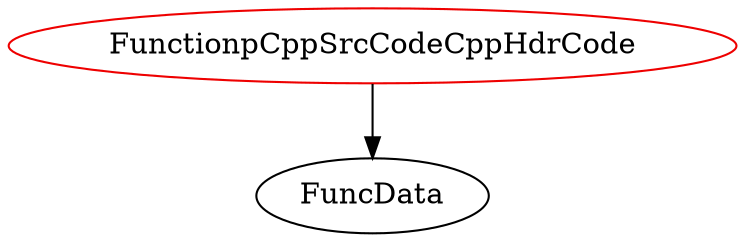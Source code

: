 digraph functionpcppsrccodecpphdrcode{
FunctionpCppSrcCodeCppHdrCode -> FuncData;
FunctionpCppSrcCodeCppHdrCode	[shape=oval, color=red2, label="FunctionpCppSrcCodeCppHdrCode"];
}
